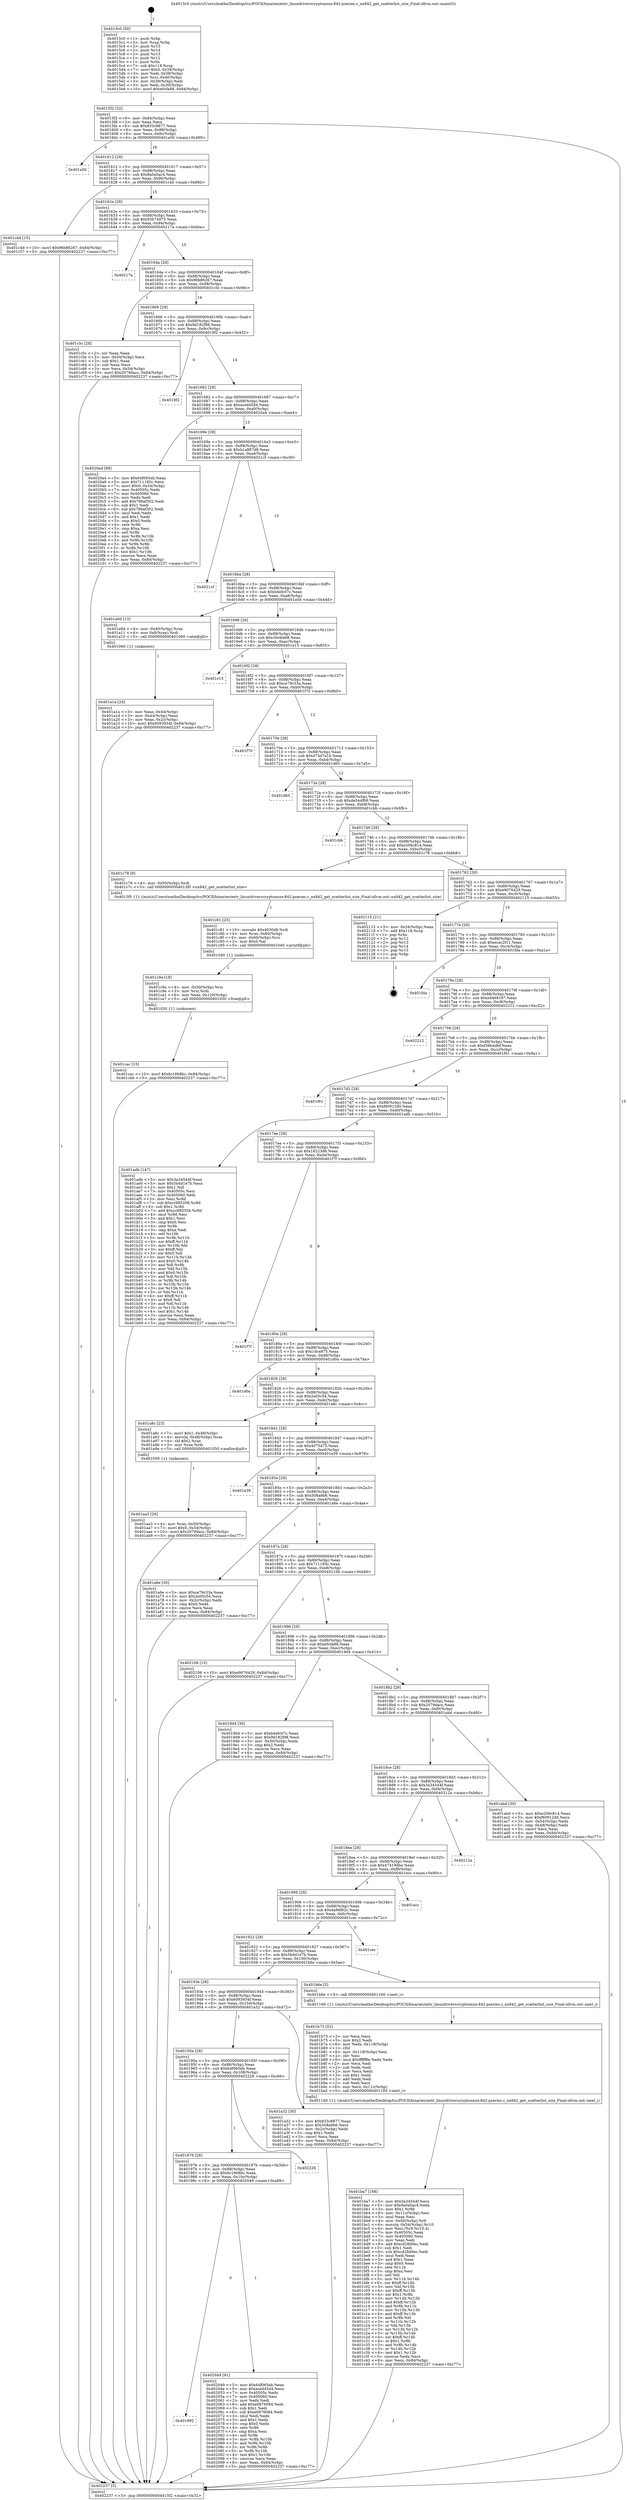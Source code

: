 digraph "0x4015c0" {
  label = "0x4015c0 (/mnt/c/Users/mathe/Desktop/tcc/POCII/binaries/extr_linuxdriverscryptonxnx-842-pseries.c_nx842_get_scatterlist_size_Final-ollvm.out::main(0))"
  labelloc = "t"
  node[shape=record]

  Entry [label="",width=0.3,height=0.3,shape=circle,fillcolor=black,style=filled]
  "0x4015f2" [label="{
     0x4015f2 [32]\l
     | [instrs]\l
     &nbsp;&nbsp;0x4015f2 \<+6\>: mov -0x84(%rbp),%eax\l
     &nbsp;&nbsp;0x4015f8 \<+2\>: mov %eax,%ecx\l
     &nbsp;&nbsp;0x4015fa \<+6\>: sub $0x833c8877,%ecx\l
     &nbsp;&nbsp;0x401600 \<+6\>: mov %eax,-0x88(%rbp)\l
     &nbsp;&nbsp;0x401606 \<+6\>: mov %ecx,-0x8c(%rbp)\l
     &nbsp;&nbsp;0x40160c \<+6\>: je 0000000000401a50 \<main+0x490\>\l
  }"]
  "0x401a50" [label="{
     0x401a50\l
  }", style=dashed]
  "0x401612" [label="{
     0x401612 [28]\l
     | [instrs]\l
     &nbsp;&nbsp;0x401612 \<+5\>: jmp 0000000000401617 \<main+0x57\>\l
     &nbsp;&nbsp;0x401617 \<+6\>: mov -0x88(%rbp),%eax\l
     &nbsp;&nbsp;0x40161d \<+5\>: sub $0x8a0a5ac4,%eax\l
     &nbsp;&nbsp;0x401622 \<+6\>: mov %eax,-0x90(%rbp)\l
     &nbsp;&nbsp;0x401628 \<+6\>: je 0000000000401c4d \<main+0x68d\>\l
  }"]
  Exit [label="",width=0.3,height=0.3,shape=circle,fillcolor=black,style=filled,peripheries=2]
  "0x401c4d" [label="{
     0x401c4d [15]\l
     | [instrs]\l
     &nbsp;&nbsp;0x401c4d \<+10\>: movl $0x96b86267,-0x84(%rbp)\l
     &nbsp;&nbsp;0x401c57 \<+5\>: jmp 0000000000402237 \<main+0xc77\>\l
  }"]
  "0x40162e" [label="{
     0x40162e [28]\l
     | [instrs]\l
     &nbsp;&nbsp;0x40162e \<+5\>: jmp 0000000000401633 \<main+0x73\>\l
     &nbsp;&nbsp;0x401633 \<+6\>: mov -0x88(%rbp),%eax\l
     &nbsp;&nbsp;0x401639 \<+5\>: sub $0x93b74975,%eax\l
     &nbsp;&nbsp;0x40163e \<+6\>: mov %eax,-0x94(%rbp)\l
     &nbsp;&nbsp;0x401644 \<+6\>: je 000000000040217a \<main+0xbba\>\l
  }"]
  "0x401992" [label="{
     0x401992\l
  }", style=dashed]
  "0x40217a" [label="{
     0x40217a\l
  }", style=dashed]
  "0x40164a" [label="{
     0x40164a [28]\l
     | [instrs]\l
     &nbsp;&nbsp;0x40164a \<+5\>: jmp 000000000040164f \<main+0x8f\>\l
     &nbsp;&nbsp;0x40164f \<+6\>: mov -0x88(%rbp),%eax\l
     &nbsp;&nbsp;0x401655 \<+5\>: sub $0x96b86267,%eax\l
     &nbsp;&nbsp;0x40165a \<+6\>: mov %eax,-0x98(%rbp)\l
     &nbsp;&nbsp;0x401660 \<+6\>: je 0000000000401c5c \<main+0x69c\>\l
  }"]
  "0x402049" [label="{
     0x402049 [91]\l
     | [instrs]\l
     &nbsp;&nbsp;0x402049 \<+5\>: mov $0x64f065eb,%eax\l
     &nbsp;&nbsp;0x40204e \<+5\>: mov $0xaced45d4,%ecx\l
     &nbsp;&nbsp;0x402053 \<+7\>: mov 0x40505c,%edx\l
     &nbsp;&nbsp;0x40205a \<+7\>: mov 0x405060,%esi\l
     &nbsp;&nbsp;0x402061 \<+2\>: mov %edx,%edi\l
     &nbsp;&nbsp;0x402063 \<+6\>: add $0xe0876084,%edi\l
     &nbsp;&nbsp;0x402069 \<+3\>: sub $0x1,%edi\l
     &nbsp;&nbsp;0x40206c \<+6\>: sub $0xe0876084,%edi\l
     &nbsp;&nbsp;0x402072 \<+3\>: imul %edi,%edx\l
     &nbsp;&nbsp;0x402075 \<+3\>: and $0x1,%edx\l
     &nbsp;&nbsp;0x402078 \<+3\>: cmp $0x0,%edx\l
     &nbsp;&nbsp;0x40207b \<+4\>: sete %r8b\l
     &nbsp;&nbsp;0x40207f \<+3\>: cmp $0xa,%esi\l
     &nbsp;&nbsp;0x402082 \<+4\>: setl %r9b\l
     &nbsp;&nbsp;0x402086 \<+3\>: mov %r8b,%r10b\l
     &nbsp;&nbsp;0x402089 \<+3\>: and %r9b,%r10b\l
     &nbsp;&nbsp;0x40208c \<+3\>: xor %r9b,%r8b\l
     &nbsp;&nbsp;0x40208f \<+3\>: or %r8b,%r10b\l
     &nbsp;&nbsp;0x402092 \<+4\>: test $0x1,%r10b\l
     &nbsp;&nbsp;0x402096 \<+3\>: cmovne %ecx,%eax\l
     &nbsp;&nbsp;0x402099 \<+6\>: mov %eax,-0x84(%rbp)\l
     &nbsp;&nbsp;0x40209f \<+5\>: jmp 0000000000402237 \<main+0xc77\>\l
  }"]
  "0x401c5c" [label="{
     0x401c5c [28]\l
     | [instrs]\l
     &nbsp;&nbsp;0x401c5c \<+2\>: xor %eax,%eax\l
     &nbsp;&nbsp;0x401c5e \<+3\>: mov -0x54(%rbp),%ecx\l
     &nbsp;&nbsp;0x401c61 \<+3\>: sub $0x1,%eax\l
     &nbsp;&nbsp;0x401c64 \<+2\>: sub %eax,%ecx\l
     &nbsp;&nbsp;0x401c66 \<+3\>: mov %ecx,-0x54(%rbp)\l
     &nbsp;&nbsp;0x401c69 \<+10\>: movl $0x2079dacc,-0x84(%rbp)\l
     &nbsp;&nbsp;0x401c73 \<+5\>: jmp 0000000000402237 \<main+0xc77\>\l
  }"]
  "0x401666" [label="{
     0x401666 [28]\l
     | [instrs]\l
     &nbsp;&nbsp;0x401666 \<+5\>: jmp 000000000040166b \<main+0xab\>\l
     &nbsp;&nbsp;0x40166b \<+6\>: mov -0x88(%rbp),%eax\l
     &nbsp;&nbsp;0x401671 \<+5\>: sub $0x9d182f98,%eax\l
     &nbsp;&nbsp;0x401676 \<+6\>: mov %eax,-0x9c(%rbp)\l
     &nbsp;&nbsp;0x40167c \<+6\>: je 00000000004019f2 \<main+0x432\>\l
  }"]
  "0x401976" [label="{
     0x401976 [28]\l
     | [instrs]\l
     &nbsp;&nbsp;0x401976 \<+5\>: jmp 000000000040197b \<main+0x3bb\>\l
     &nbsp;&nbsp;0x40197b \<+6\>: mov -0x88(%rbp),%eax\l
     &nbsp;&nbsp;0x401981 \<+5\>: sub $0x6c1668bc,%eax\l
     &nbsp;&nbsp;0x401986 \<+6\>: mov %eax,-0x10c(%rbp)\l
     &nbsp;&nbsp;0x40198c \<+6\>: je 0000000000402049 \<main+0xa89\>\l
  }"]
  "0x4019f2" [label="{
     0x4019f2\l
  }", style=dashed]
  "0x401682" [label="{
     0x401682 [28]\l
     | [instrs]\l
     &nbsp;&nbsp;0x401682 \<+5\>: jmp 0000000000401687 \<main+0xc7\>\l
     &nbsp;&nbsp;0x401687 \<+6\>: mov -0x88(%rbp),%eax\l
     &nbsp;&nbsp;0x40168d \<+5\>: sub $0xaced45d4,%eax\l
     &nbsp;&nbsp;0x401692 \<+6\>: mov %eax,-0xa0(%rbp)\l
     &nbsp;&nbsp;0x401698 \<+6\>: je 00000000004020a4 \<main+0xae4\>\l
  }"]
  "0x402226" [label="{
     0x402226\l
  }", style=dashed]
  "0x4020a4" [label="{
     0x4020a4 [98]\l
     | [instrs]\l
     &nbsp;&nbsp;0x4020a4 \<+5\>: mov $0x64f065eb,%eax\l
     &nbsp;&nbsp;0x4020a9 \<+5\>: mov $0x711185c,%ecx\l
     &nbsp;&nbsp;0x4020ae \<+7\>: movl $0x0,-0x34(%rbp)\l
     &nbsp;&nbsp;0x4020b5 \<+7\>: mov 0x40505c,%edx\l
     &nbsp;&nbsp;0x4020bc \<+7\>: mov 0x405060,%esi\l
     &nbsp;&nbsp;0x4020c3 \<+2\>: mov %edx,%edi\l
     &nbsp;&nbsp;0x4020c5 \<+6\>: add $0x786af302,%edi\l
     &nbsp;&nbsp;0x4020cb \<+3\>: sub $0x1,%edi\l
     &nbsp;&nbsp;0x4020ce \<+6\>: sub $0x786af302,%edi\l
     &nbsp;&nbsp;0x4020d4 \<+3\>: imul %edi,%edx\l
     &nbsp;&nbsp;0x4020d7 \<+3\>: and $0x1,%edx\l
     &nbsp;&nbsp;0x4020da \<+3\>: cmp $0x0,%edx\l
     &nbsp;&nbsp;0x4020dd \<+4\>: sete %r8b\l
     &nbsp;&nbsp;0x4020e1 \<+3\>: cmp $0xa,%esi\l
     &nbsp;&nbsp;0x4020e4 \<+4\>: setl %r9b\l
     &nbsp;&nbsp;0x4020e8 \<+3\>: mov %r8b,%r10b\l
     &nbsp;&nbsp;0x4020eb \<+3\>: and %r9b,%r10b\l
     &nbsp;&nbsp;0x4020ee \<+3\>: xor %r9b,%r8b\l
     &nbsp;&nbsp;0x4020f1 \<+3\>: or %r8b,%r10b\l
     &nbsp;&nbsp;0x4020f4 \<+4\>: test $0x1,%r10b\l
     &nbsp;&nbsp;0x4020f8 \<+3\>: cmovne %ecx,%eax\l
     &nbsp;&nbsp;0x4020fb \<+6\>: mov %eax,-0x84(%rbp)\l
     &nbsp;&nbsp;0x402101 \<+5\>: jmp 0000000000402237 \<main+0xc77\>\l
  }"]
  "0x40169e" [label="{
     0x40169e [28]\l
     | [instrs]\l
     &nbsp;&nbsp;0x40169e \<+5\>: jmp 00000000004016a3 \<main+0xe3\>\l
     &nbsp;&nbsp;0x4016a3 \<+6\>: mov -0x88(%rbp),%eax\l
     &nbsp;&nbsp;0x4016a9 \<+5\>: sub $0xb1a887d8,%eax\l
     &nbsp;&nbsp;0x4016ae \<+6\>: mov %eax,-0xa4(%rbp)\l
     &nbsp;&nbsp;0x4016b4 \<+6\>: je 00000000004021cf \<main+0xc0f\>\l
  }"]
  "0x401cac" [label="{
     0x401cac [15]\l
     | [instrs]\l
     &nbsp;&nbsp;0x401cac \<+10\>: movl $0x6c1668bc,-0x84(%rbp)\l
     &nbsp;&nbsp;0x401cb6 \<+5\>: jmp 0000000000402237 \<main+0xc77\>\l
  }"]
  "0x4021cf" [label="{
     0x4021cf\l
  }", style=dashed]
  "0x4016ba" [label="{
     0x4016ba [28]\l
     | [instrs]\l
     &nbsp;&nbsp;0x4016ba \<+5\>: jmp 00000000004016bf \<main+0xff\>\l
     &nbsp;&nbsp;0x4016bf \<+6\>: mov -0x88(%rbp),%eax\l
     &nbsp;&nbsp;0x4016c5 \<+5\>: sub $0xb4efc07c,%eax\l
     &nbsp;&nbsp;0x4016ca \<+6\>: mov %eax,-0xa8(%rbp)\l
     &nbsp;&nbsp;0x4016d0 \<+6\>: je 0000000000401a0d \<main+0x44d\>\l
  }"]
  "0x401c9a" [label="{
     0x401c9a [18]\l
     | [instrs]\l
     &nbsp;&nbsp;0x401c9a \<+4\>: mov -0x50(%rbp),%rsi\l
     &nbsp;&nbsp;0x401c9e \<+3\>: mov %rsi,%rdi\l
     &nbsp;&nbsp;0x401ca1 \<+6\>: mov %eax,-0x120(%rbp)\l
     &nbsp;&nbsp;0x401ca7 \<+5\>: call 0000000000401030 \<free@plt\>\l
     | [calls]\l
     &nbsp;&nbsp;0x401030 \{1\} (unknown)\l
  }"]
  "0x401a0d" [label="{
     0x401a0d [13]\l
     | [instrs]\l
     &nbsp;&nbsp;0x401a0d \<+4\>: mov -0x40(%rbp),%rax\l
     &nbsp;&nbsp;0x401a11 \<+4\>: mov 0x8(%rax),%rdi\l
     &nbsp;&nbsp;0x401a15 \<+5\>: call 0000000000401060 \<atoi@plt\>\l
     | [calls]\l
     &nbsp;&nbsp;0x401060 \{1\} (unknown)\l
  }"]
  "0x4016d6" [label="{
     0x4016d6 [28]\l
     | [instrs]\l
     &nbsp;&nbsp;0x4016d6 \<+5\>: jmp 00000000004016db \<main+0x11b\>\l
     &nbsp;&nbsp;0x4016db \<+6\>: mov -0x88(%rbp),%eax\l
     &nbsp;&nbsp;0x4016e1 \<+5\>: sub $0xc0e4fa68,%eax\l
     &nbsp;&nbsp;0x4016e6 \<+6\>: mov %eax,-0xac(%rbp)\l
     &nbsp;&nbsp;0x4016ec \<+6\>: je 0000000000401e15 \<main+0x855\>\l
  }"]
  "0x401c81" [label="{
     0x401c81 [25]\l
     | [instrs]\l
     &nbsp;&nbsp;0x401c81 \<+10\>: movabs $0x4030d6,%rdi\l
     &nbsp;&nbsp;0x401c8b \<+4\>: mov %rax,-0x60(%rbp)\l
     &nbsp;&nbsp;0x401c8f \<+4\>: mov -0x60(%rbp),%rsi\l
     &nbsp;&nbsp;0x401c93 \<+2\>: mov $0x0,%al\l
     &nbsp;&nbsp;0x401c95 \<+5\>: call 0000000000401040 \<printf@plt\>\l
     | [calls]\l
     &nbsp;&nbsp;0x401040 \{1\} (unknown)\l
  }"]
  "0x401e15" [label="{
     0x401e15\l
  }", style=dashed]
  "0x4016f2" [label="{
     0x4016f2 [28]\l
     | [instrs]\l
     &nbsp;&nbsp;0x4016f2 \<+5\>: jmp 00000000004016f7 \<main+0x137\>\l
     &nbsp;&nbsp;0x4016f7 \<+6\>: mov -0x88(%rbp),%eax\l
     &nbsp;&nbsp;0x4016fd \<+5\>: sub $0xce79c33a,%eax\l
     &nbsp;&nbsp;0x401702 \<+6\>: mov %eax,-0xb0(%rbp)\l
     &nbsp;&nbsp;0x401708 \<+6\>: je 0000000000401f70 \<main+0x9b0\>\l
  }"]
  "0x401ba7" [label="{
     0x401ba7 [166]\l
     | [instrs]\l
     &nbsp;&nbsp;0x401ba7 \<+5\>: mov $0x3a34544f,%ecx\l
     &nbsp;&nbsp;0x401bac \<+5\>: mov $0x8a0a5ac4,%edx\l
     &nbsp;&nbsp;0x401bb1 \<+3\>: mov $0x1,%r8b\l
     &nbsp;&nbsp;0x401bb4 \<+6\>: mov -0x11c(%rbp),%esi\l
     &nbsp;&nbsp;0x401bba \<+3\>: imul %eax,%esi\l
     &nbsp;&nbsp;0x401bbd \<+4\>: mov -0x50(%rbp),%r9\l
     &nbsp;&nbsp;0x401bc1 \<+4\>: movslq -0x54(%rbp),%r10\l
     &nbsp;&nbsp;0x401bc5 \<+4\>: mov %esi,(%r9,%r10,4)\l
     &nbsp;&nbsp;0x401bc9 \<+7\>: mov 0x40505c,%eax\l
     &nbsp;&nbsp;0x401bd0 \<+7\>: mov 0x405060,%esi\l
     &nbsp;&nbsp;0x401bd7 \<+2\>: mov %eax,%edi\l
     &nbsp;&nbsp;0x401bd9 \<+6\>: add $0xcd28d0ec,%edi\l
     &nbsp;&nbsp;0x401bdf \<+3\>: sub $0x1,%edi\l
     &nbsp;&nbsp;0x401be2 \<+6\>: sub $0xcd28d0ec,%edi\l
     &nbsp;&nbsp;0x401be8 \<+3\>: imul %edi,%eax\l
     &nbsp;&nbsp;0x401beb \<+3\>: and $0x1,%eax\l
     &nbsp;&nbsp;0x401bee \<+3\>: cmp $0x0,%eax\l
     &nbsp;&nbsp;0x401bf1 \<+4\>: sete %r11b\l
     &nbsp;&nbsp;0x401bf5 \<+3\>: cmp $0xa,%esi\l
     &nbsp;&nbsp;0x401bf8 \<+3\>: setl %bl\l
     &nbsp;&nbsp;0x401bfb \<+3\>: mov %r11b,%r14b\l
     &nbsp;&nbsp;0x401bfe \<+4\>: xor $0xff,%r14b\l
     &nbsp;&nbsp;0x401c02 \<+3\>: mov %bl,%r15b\l
     &nbsp;&nbsp;0x401c05 \<+4\>: xor $0xff,%r15b\l
     &nbsp;&nbsp;0x401c09 \<+4\>: xor $0x1,%r8b\l
     &nbsp;&nbsp;0x401c0d \<+3\>: mov %r14b,%r12b\l
     &nbsp;&nbsp;0x401c10 \<+4\>: and $0xff,%r12b\l
     &nbsp;&nbsp;0x401c14 \<+3\>: and %r8b,%r11b\l
     &nbsp;&nbsp;0x401c17 \<+3\>: mov %r15b,%r13b\l
     &nbsp;&nbsp;0x401c1a \<+4\>: and $0xff,%r13b\l
     &nbsp;&nbsp;0x401c1e \<+3\>: and %r8b,%bl\l
     &nbsp;&nbsp;0x401c21 \<+3\>: or %r11b,%r12b\l
     &nbsp;&nbsp;0x401c24 \<+3\>: or %bl,%r13b\l
     &nbsp;&nbsp;0x401c27 \<+3\>: xor %r13b,%r12b\l
     &nbsp;&nbsp;0x401c2a \<+3\>: or %r15b,%r14b\l
     &nbsp;&nbsp;0x401c2d \<+4\>: xor $0xff,%r14b\l
     &nbsp;&nbsp;0x401c31 \<+4\>: or $0x1,%r8b\l
     &nbsp;&nbsp;0x401c35 \<+3\>: and %r8b,%r14b\l
     &nbsp;&nbsp;0x401c38 \<+3\>: or %r14b,%r12b\l
     &nbsp;&nbsp;0x401c3b \<+4\>: test $0x1,%r12b\l
     &nbsp;&nbsp;0x401c3f \<+3\>: cmovne %edx,%ecx\l
     &nbsp;&nbsp;0x401c42 \<+6\>: mov %ecx,-0x84(%rbp)\l
     &nbsp;&nbsp;0x401c48 \<+5\>: jmp 0000000000402237 \<main+0xc77\>\l
  }"]
  "0x401f70" [label="{
     0x401f70\l
  }", style=dashed]
  "0x40170e" [label="{
     0x40170e [28]\l
     | [instrs]\l
     &nbsp;&nbsp;0x40170e \<+5\>: jmp 0000000000401713 \<main+0x153\>\l
     &nbsp;&nbsp;0x401713 \<+6\>: mov -0x88(%rbp),%eax\l
     &nbsp;&nbsp;0x401719 \<+5\>: sub $0xd73d7a1b,%eax\l
     &nbsp;&nbsp;0x40171e \<+6\>: mov %eax,-0xb4(%rbp)\l
     &nbsp;&nbsp;0x401724 \<+6\>: je 0000000000401d65 \<main+0x7a5\>\l
  }"]
  "0x401b73" [label="{
     0x401b73 [52]\l
     | [instrs]\l
     &nbsp;&nbsp;0x401b73 \<+2\>: xor %ecx,%ecx\l
     &nbsp;&nbsp;0x401b75 \<+5\>: mov $0x2,%edx\l
     &nbsp;&nbsp;0x401b7a \<+6\>: mov %edx,-0x118(%rbp)\l
     &nbsp;&nbsp;0x401b80 \<+1\>: cltd\l
     &nbsp;&nbsp;0x401b81 \<+6\>: mov -0x118(%rbp),%esi\l
     &nbsp;&nbsp;0x401b87 \<+2\>: idiv %esi\l
     &nbsp;&nbsp;0x401b89 \<+6\>: imul $0xfffffffe,%edx,%edx\l
     &nbsp;&nbsp;0x401b8f \<+2\>: mov %ecx,%edi\l
     &nbsp;&nbsp;0x401b91 \<+2\>: sub %edx,%edi\l
     &nbsp;&nbsp;0x401b93 \<+2\>: mov %ecx,%edx\l
     &nbsp;&nbsp;0x401b95 \<+3\>: sub $0x1,%edx\l
     &nbsp;&nbsp;0x401b98 \<+2\>: add %edx,%edi\l
     &nbsp;&nbsp;0x401b9a \<+2\>: sub %edi,%ecx\l
     &nbsp;&nbsp;0x401b9c \<+6\>: mov %ecx,-0x11c(%rbp)\l
     &nbsp;&nbsp;0x401ba2 \<+5\>: call 0000000000401160 \<next_i\>\l
     | [calls]\l
     &nbsp;&nbsp;0x401160 \{1\} (/mnt/c/Users/mathe/Desktop/tcc/POCII/binaries/extr_linuxdriverscryptonxnx-842-pseries.c_nx842_get_scatterlist_size_Final-ollvm.out::next_i)\l
  }"]
  "0x401d65" [label="{
     0x401d65\l
  }", style=dashed]
  "0x40172a" [label="{
     0x40172a [28]\l
     | [instrs]\l
     &nbsp;&nbsp;0x40172a \<+5\>: jmp 000000000040172f \<main+0x16f\>\l
     &nbsp;&nbsp;0x40172f \<+6\>: mov -0x88(%rbp),%eax\l
     &nbsp;&nbsp;0x401735 \<+5\>: sub $0xde544f68,%eax\l
     &nbsp;&nbsp;0x40173a \<+6\>: mov %eax,-0xb8(%rbp)\l
     &nbsp;&nbsp;0x401740 \<+6\>: je 0000000000401cbb \<main+0x6fb\>\l
  }"]
  "0x401aa3" [label="{
     0x401aa3 [26]\l
     | [instrs]\l
     &nbsp;&nbsp;0x401aa3 \<+4\>: mov %rax,-0x50(%rbp)\l
     &nbsp;&nbsp;0x401aa7 \<+7\>: movl $0x0,-0x54(%rbp)\l
     &nbsp;&nbsp;0x401aae \<+10\>: movl $0x2079dacc,-0x84(%rbp)\l
     &nbsp;&nbsp;0x401ab8 \<+5\>: jmp 0000000000402237 \<main+0xc77\>\l
  }"]
  "0x401cbb" [label="{
     0x401cbb\l
  }", style=dashed]
  "0x401746" [label="{
     0x401746 [28]\l
     | [instrs]\l
     &nbsp;&nbsp;0x401746 \<+5\>: jmp 000000000040174b \<main+0x18b\>\l
     &nbsp;&nbsp;0x40174b \<+6\>: mov -0x88(%rbp),%eax\l
     &nbsp;&nbsp;0x401751 \<+5\>: sub $0xe206c814,%eax\l
     &nbsp;&nbsp;0x401756 \<+6\>: mov %eax,-0xbc(%rbp)\l
     &nbsp;&nbsp;0x40175c \<+6\>: je 0000000000401c78 \<main+0x6b8\>\l
  }"]
  "0x40195a" [label="{
     0x40195a [28]\l
     | [instrs]\l
     &nbsp;&nbsp;0x40195a \<+5\>: jmp 000000000040195f \<main+0x39f\>\l
     &nbsp;&nbsp;0x40195f \<+6\>: mov -0x88(%rbp),%eax\l
     &nbsp;&nbsp;0x401965 \<+5\>: sub $0x64f065eb,%eax\l
     &nbsp;&nbsp;0x40196a \<+6\>: mov %eax,-0x108(%rbp)\l
     &nbsp;&nbsp;0x401970 \<+6\>: je 0000000000402226 \<main+0xc66\>\l
  }"]
  "0x401c78" [label="{
     0x401c78 [9]\l
     | [instrs]\l
     &nbsp;&nbsp;0x401c78 \<+4\>: mov -0x50(%rbp),%rdi\l
     &nbsp;&nbsp;0x401c7c \<+5\>: call 00000000004013f0 \<nx842_get_scatterlist_size\>\l
     | [calls]\l
     &nbsp;&nbsp;0x4013f0 \{1\} (/mnt/c/Users/mathe/Desktop/tcc/POCII/binaries/extr_linuxdriverscryptonxnx-842-pseries.c_nx842_get_scatterlist_size_Final-ollvm.out::nx842_get_scatterlist_size)\l
  }"]
  "0x401762" [label="{
     0x401762 [28]\l
     | [instrs]\l
     &nbsp;&nbsp;0x401762 \<+5\>: jmp 0000000000401767 \<main+0x1a7\>\l
     &nbsp;&nbsp;0x401767 \<+6\>: mov -0x88(%rbp),%eax\l
     &nbsp;&nbsp;0x40176d \<+5\>: sub $0xe9076429,%eax\l
     &nbsp;&nbsp;0x401772 \<+6\>: mov %eax,-0xc0(%rbp)\l
     &nbsp;&nbsp;0x401778 \<+6\>: je 0000000000402115 \<main+0xb55\>\l
  }"]
  "0x401a32" [label="{
     0x401a32 [30]\l
     | [instrs]\l
     &nbsp;&nbsp;0x401a32 \<+5\>: mov $0x833c8877,%eax\l
     &nbsp;&nbsp;0x401a37 \<+5\>: mov $0x508a9b6,%ecx\l
     &nbsp;&nbsp;0x401a3c \<+3\>: mov -0x2c(%rbp),%edx\l
     &nbsp;&nbsp;0x401a3f \<+3\>: cmp $0x1,%edx\l
     &nbsp;&nbsp;0x401a42 \<+3\>: cmovl %ecx,%eax\l
     &nbsp;&nbsp;0x401a45 \<+6\>: mov %eax,-0x84(%rbp)\l
     &nbsp;&nbsp;0x401a4b \<+5\>: jmp 0000000000402237 \<main+0xc77\>\l
  }"]
  "0x402115" [label="{
     0x402115 [21]\l
     | [instrs]\l
     &nbsp;&nbsp;0x402115 \<+3\>: mov -0x34(%rbp),%eax\l
     &nbsp;&nbsp;0x402118 \<+7\>: add $0x118,%rsp\l
     &nbsp;&nbsp;0x40211f \<+1\>: pop %rbx\l
     &nbsp;&nbsp;0x402120 \<+2\>: pop %r12\l
     &nbsp;&nbsp;0x402122 \<+2\>: pop %r13\l
     &nbsp;&nbsp;0x402124 \<+2\>: pop %r14\l
     &nbsp;&nbsp;0x402126 \<+2\>: pop %r15\l
     &nbsp;&nbsp;0x402128 \<+1\>: pop %rbp\l
     &nbsp;&nbsp;0x402129 \<+1\>: ret\l
  }"]
  "0x40177e" [label="{
     0x40177e [28]\l
     | [instrs]\l
     &nbsp;&nbsp;0x40177e \<+5\>: jmp 0000000000401783 \<main+0x1c3\>\l
     &nbsp;&nbsp;0x401783 \<+6\>: mov -0x88(%rbp),%eax\l
     &nbsp;&nbsp;0x401789 \<+5\>: sub $0xecac2f11,%eax\l
     &nbsp;&nbsp;0x40178e \<+6\>: mov %eax,-0xc4(%rbp)\l
     &nbsp;&nbsp;0x401794 \<+6\>: je 0000000000401fda \<main+0xa1a\>\l
  }"]
  "0x40193e" [label="{
     0x40193e [28]\l
     | [instrs]\l
     &nbsp;&nbsp;0x40193e \<+5\>: jmp 0000000000401943 \<main+0x383\>\l
     &nbsp;&nbsp;0x401943 \<+6\>: mov -0x88(%rbp),%eax\l
     &nbsp;&nbsp;0x401949 \<+5\>: sub $0x6093934f,%eax\l
     &nbsp;&nbsp;0x40194e \<+6\>: mov %eax,-0x104(%rbp)\l
     &nbsp;&nbsp;0x401954 \<+6\>: je 0000000000401a32 \<main+0x472\>\l
  }"]
  "0x401fda" [label="{
     0x401fda\l
  }", style=dashed]
  "0x40179a" [label="{
     0x40179a [28]\l
     | [instrs]\l
     &nbsp;&nbsp;0x40179a \<+5\>: jmp 000000000040179f \<main+0x1df\>\l
     &nbsp;&nbsp;0x40179f \<+6\>: mov -0x88(%rbp),%eax\l
     &nbsp;&nbsp;0x4017a5 \<+5\>: sub $0xed468187,%eax\l
     &nbsp;&nbsp;0x4017aa \<+6\>: mov %eax,-0xc8(%rbp)\l
     &nbsp;&nbsp;0x4017b0 \<+6\>: je 0000000000402212 \<main+0xc52\>\l
  }"]
  "0x401b6e" [label="{
     0x401b6e [5]\l
     | [instrs]\l
     &nbsp;&nbsp;0x401b6e \<+5\>: call 0000000000401160 \<next_i\>\l
     | [calls]\l
     &nbsp;&nbsp;0x401160 \{1\} (/mnt/c/Users/mathe/Desktop/tcc/POCII/binaries/extr_linuxdriverscryptonxnx-842-pseries.c_nx842_get_scatterlist_size_Final-ollvm.out::next_i)\l
  }"]
  "0x402212" [label="{
     0x402212\l
  }", style=dashed]
  "0x4017b6" [label="{
     0x4017b6 [28]\l
     | [instrs]\l
     &nbsp;&nbsp;0x4017b6 \<+5\>: jmp 00000000004017bb \<main+0x1fb\>\l
     &nbsp;&nbsp;0x4017bb \<+6\>: mov -0x88(%rbp),%eax\l
     &nbsp;&nbsp;0x4017c1 \<+5\>: sub $0xf38b4dbf,%eax\l
     &nbsp;&nbsp;0x4017c6 \<+6\>: mov %eax,-0xcc(%rbp)\l
     &nbsp;&nbsp;0x4017cc \<+6\>: je 0000000000401f61 \<main+0x9a1\>\l
  }"]
  "0x401922" [label="{
     0x401922 [28]\l
     | [instrs]\l
     &nbsp;&nbsp;0x401922 \<+5\>: jmp 0000000000401927 \<main+0x367\>\l
     &nbsp;&nbsp;0x401927 \<+6\>: mov -0x88(%rbp),%eax\l
     &nbsp;&nbsp;0x40192d \<+5\>: sub $0x5b4d1e7b,%eax\l
     &nbsp;&nbsp;0x401932 \<+6\>: mov %eax,-0x100(%rbp)\l
     &nbsp;&nbsp;0x401938 \<+6\>: je 0000000000401b6e \<main+0x5ae\>\l
  }"]
  "0x401f61" [label="{
     0x401f61\l
  }", style=dashed]
  "0x4017d2" [label="{
     0x4017d2 [28]\l
     | [instrs]\l
     &nbsp;&nbsp;0x4017d2 \<+5\>: jmp 00000000004017d7 \<main+0x217\>\l
     &nbsp;&nbsp;0x4017d7 \<+6\>: mov -0x88(%rbp),%eax\l
     &nbsp;&nbsp;0x4017dd \<+5\>: sub $0xf60912d0,%eax\l
     &nbsp;&nbsp;0x4017e2 \<+6\>: mov %eax,-0xd0(%rbp)\l
     &nbsp;&nbsp;0x4017e8 \<+6\>: je 0000000000401adb \<main+0x51b\>\l
  }"]
  "0x401cec" [label="{
     0x401cec\l
  }", style=dashed]
  "0x401adb" [label="{
     0x401adb [147]\l
     | [instrs]\l
     &nbsp;&nbsp;0x401adb \<+5\>: mov $0x3a34544f,%eax\l
     &nbsp;&nbsp;0x401ae0 \<+5\>: mov $0x5b4d1e7b,%ecx\l
     &nbsp;&nbsp;0x401ae5 \<+2\>: mov $0x1,%dl\l
     &nbsp;&nbsp;0x401ae7 \<+7\>: mov 0x40505c,%esi\l
     &nbsp;&nbsp;0x401aee \<+7\>: mov 0x405060,%edi\l
     &nbsp;&nbsp;0x401af5 \<+3\>: mov %esi,%r8d\l
     &nbsp;&nbsp;0x401af8 \<+7\>: sub $0xcc985358,%r8d\l
     &nbsp;&nbsp;0x401aff \<+4\>: sub $0x1,%r8d\l
     &nbsp;&nbsp;0x401b03 \<+7\>: add $0xcc985358,%r8d\l
     &nbsp;&nbsp;0x401b0a \<+4\>: imul %r8d,%esi\l
     &nbsp;&nbsp;0x401b0e \<+3\>: and $0x1,%esi\l
     &nbsp;&nbsp;0x401b11 \<+3\>: cmp $0x0,%esi\l
     &nbsp;&nbsp;0x401b14 \<+4\>: sete %r9b\l
     &nbsp;&nbsp;0x401b18 \<+3\>: cmp $0xa,%edi\l
     &nbsp;&nbsp;0x401b1b \<+4\>: setl %r10b\l
     &nbsp;&nbsp;0x401b1f \<+3\>: mov %r9b,%r11b\l
     &nbsp;&nbsp;0x401b22 \<+4\>: xor $0xff,%r11b\l
     &nbsp;&nbsp;0x401b26 \<+3\>: mov %r10b,%bl\l
     &nbsp;&nbsp;0x401b29 \<+3\>: xor $0xff,%bl\l
     &nbsp;&nbsp;0x401b2c \<+3\>: xor $0x0,%dl\l
     &nbsp;&nbsp;0x401b2f \<+3\>: mov %r11b,%r14b\l
     &nbsp;&nbsp;0x401b32 \<+4\>: and $0x0,%r14b\l
     &nbsp;&nbsp;0x401b36 \<+3\>: and %dl,%r9b\l
     &nbsp;&nbsp;0x401b39 \<+3\>: mov %bl,%r15b\l
     &nbsp;&nbsp;0x401b3c \<+4\>: and $0x0,%r15b\l
     &nbsp;&nbsp;0x401b40 \<+3\>: and %dl,%r10b\l
     &nbsp;&nbsp;0x401b43 \<+3\>: or %r9b,%r14b\l
     &nbsp;&nbsp;0x401b46 \<+3\>: or %r10b,%r15b\l
     &nbsp;&nbsp;0x401b49 \<+3\>: xor %r15b,%r14b\l
     &nbsp;&nbsp;0x401b4c \<+3\>: or %bl,%r11b\l
     &nbsp;&nbsp;0x401b4f \<+4\>: xor $0xff,%r11b\l
     &nbsp;&nbsp;0x401b53 \<+3\>: or $0x0,%dl\l
     &nbsp;&nbsp;0x401b56 \<+3\>: and %dl,%r11b\l
     &nbsp;&nbsp;0x401b59 \<+3\>: or %r11b,%r14b\l
     &nbsp;&nbsp;0x401b5c \<+4\>: test $0x1,%r14b\l
     &nbsp;&nbsp;0x401b60 \<+3\>: cmovne %ecx,%eax\l
     &nbsp;&nbsp;0x401b63 \<+6\>: mov %eax,-0x84(%rbp)\l
     &nbsp;&nbsp;0x401b69 \<+5\>: jmp 0000000000402237 \<main+0xc77\>\l
  }"]
  "0x4017ee" [label="{
     0x4017ee [28]\l
     | [instrs]\l
     &nbsp;&nbsp;0x4017ee \<+5\>: jmp 00000000004017f3 \<main+0x233\>\l
     &nbsp;&nbsp;0x4017f3 \<+6\>: mov -0x88(%rbp),%eax\l
     &nbsp;&nbsp;0x4017f9 \<+5\>: sub $0x18223d6,%eax\l
     &nbsp;&nbsp;0x4017fe \<+6\>: mov %eax,-0xd4(%rbp)\l
     &nbsp;&nbsp;0x401804 \<+6\>: je 0000000000401f7f \<main+0x9bf\>\l
  }"]
  "0x401906" [label="{
     0x401906 [28]\l
     | [instrs]\l
     &nbsp;&nbsp;0x401906 \<+5\>: jmp 000000000040190b \<main+0x34b\>\l
     &nbsp;&nbsp;0x40190b \<+6\>: mov -0x88(%rbp),%eax\l
     &nbsp;&nbsp;0x401911 \<+5\>: sub $0x4a96f62c,%eax\l
     &nbsp;&nbsp;0x401916 \<+6\>: mov %eax,-0xfc(%rbp)\l
     &nbsp;&nbsp;0x40191c \<+6\>: je 0000000000401cec \<main+0x72c\>\l
  }"]
  "0x401f7f" [label="{
     0x401f7f\l
  }", style=dashed]
  "0x40180a" [label="{
     0x40180a [28]\l
     | [instrs]\l
     &nbsp;&nbsp;0x40180a \<+5\>: jmp 000000000040180f \<main+0x24f\>\l
     &nbsp;&nbsp;0x40180f \<+6\>: mov -0x88(%rbp),%eax\l
     &nbsp;&nbsp;0x401815 \<+5\>: sub $0x1dce875,%eax\l
     &nbsp;&nbsp;0x40181a \<+6\>: mov %eax,-0xd8(%rbp)\l
     &nbsp;&nbsp;0x401820 \<+6\>: je 0000000000401d0a \<main+0x74a\>\l
  }"]
  "0x401ecc" [label="{
     0x401ecc\l
  }", style=dashed]
  "0x401d0a" [label="{
     0x401d0a\l
  }", style=dashed]
  "0x401826" [label="{
     0x401826 [28]\l
     | [instrs]\l
     &nbsp;&nbsp;0x401826 \<+5\>: jmp 000000000040182b \<main+0x26b\>\l
     &nbsp;&nbsp;0x40182b \<+6\>: mov -0x88(%rbp),%eax\l
     &nbsp;&nbsp;0x401831 \<+5\>: sub $0x2e05c54,%eax\l
     &nbsp;&nbsp;0x401836 \<+6\>: mov %eax,-0xdc(%rbp)\l
     &nbsp;&nbsp;0x40183c \<+6\>: je 0000000000401a8c \<main+0x4cc\>\l
  }"]
  "0x4018ea" [label="{
     0x4018ea [28]\l
     | [instrs]\l
     &nbsp;&nbsp;0x4018ea \<+5\>: jmp 00000000004018ef \<main+0x32f\>\l
     &nbsp;&nbsp;0x4018ef \<+6\>: mov -0x88(%rbp),%eax\l
     &nbsp;&nbsp;0x4018f5 \<+5\>: sub $0x47419dbe,%eax\l
     &nbsp;&nbsp;0x4018fa \<+6\>: mov %eax,-0xf8(%rbp)\l
     &nbsp;&nbsp;0x401900 \<+6\>: je 0000000000401ecc \<main+0x90c\>\l
  }"]
  "0x401a8c" [label="{
     0x401a8c [23]\l
     | [instrs]\l
     &nbsp;&nbsp;0x401a8c \<+7\>: movl $0x1,-0x48(%rbp)\l
     &nbsp;&nbsp;0x401a93 \<+4\>: movslq -0x48(%rbp),%rax\l
     &nbsp;&nbsp;0x401a97 \<+4\>: shl $0x2,%rax\l
     &nbsp;&nbsp;0x401a9b \<+3\>: mov %rax,%rdi\l
     &nbsp;&nbsp;0x401a9e \<+5\>: call 0000000000401050 \<malloc@plt\>\l
     | [calls]\l
     &nbsp;&nbsp;0x401050 \{1\} (unknown)\l
  }"]
  "0x401842" [label="{
     0x401842 [28]\l
     | [instrs]\l
     &nbsp;&nbsp;0x401842 \<+5\>: jmp 0000000000401847 \<main+0x287\>\l
     &nbsp;&nbsp;0x401847 \<+6\>: mov -0x88(%rbp),%eax\l
     &nbsp;&nbsp;0x40184d \<+5\>: sub $0x4075475,%eax\l
     &nbsp;&nbsp;0x401852 \<+6\>: mov %eax,-0xe0(%rbp)\l
     &nbsp;&nbsp;0x401858 \<+6\>: je 0000000000401e39 \<main+0x879\>\l
  }"]
  "0x40212a" [label="{
     0x40212a\l
  }", style=dashed]
  "0x401e39" [label="{
     0x401e39\l
  }", style=dashed]
  "0x40185e" [label="{
     0x40185e [28]\l
     | [instrs]\l
     &nbsp;&nbsp;0x40185e \<+5\>: jmp 0000000000401863 \<main+0x2a3\>\l
     &nbsp;&nbsp;0x401863 \<+6\>: mov -0x88(%rbp),%eax\l
     &nbsp;&nbsp;0x401869 \<+5\>: sub $0x508a9b6,%eax\l
     &nbsp;&nbsp;0x40186e \<+6\>: mov %eax,-0xe4(%rbp)\l
     &nbsp;&nbsp;0x401874 \<+6\>: je 0000000000401a6e \<main+0x4ae\>\l
  }"]
  "0x4018ce" [label="{
     0x4018ce [28]\l
     | [instrs]\l
     &nbsp;&nbsp;0x4018ce \<+5\>: jmp 00000000004018d3 \<main+0x313\>\l
     &nbsp;&nbsp;0x4018d3 \<+6\>: mov -0x88(%rbp),%eax\l
     &nbsp;&nbsp;0x4018d9 \<+5\>: sub $0x3a34544f,%eax\l
     &nbsp;&nbsp;0x4018de \<+6\>: mov %eax,-0xf4(%rbp)\l
     &nbsp;&nbsp;0x4018e4 \<+6\>: je 000000000040212a \<main+0xb6a\>\l
  }"]
  "0x401a6e" [label="{
     0x401a6e [30]\l
     | [instrs]\l
     &nbsp;&nbsp;0x401a6e \<+5\>: mov $0xce79c33a,%eax\l
     &nbsp;&nbsp;0x401a73 \<+5\>: mov $0x2e05c54,%ecx\l
     &nbsp;&nbsp;0x401a78 \<+3\>: mov -0x2c(%rbp),%edx\l
     &nbsp;&nbsp;0x401a7b \<+3\>: cmp $0x0,%edx\l
     &nbsp;&nbsp;0x401a7e \<+3\>: cmove %ecx,%eax\l
     &nbsp;&nbsp;0x401a81 \<+6\>: mov %eax,-0x84(%rbp)\l
     &nbsp;&nbsp;0x401a87 \<+5\>: jmp 0000000000402237 \<main+0xc77\>\l
  }"]
  "0x40187a" [label="{
     0x40187a [28]\l
     | [instrs]\l
     &nbsp;&nbsp;0x40187a \<+5\>: jmp 000000000040187f \<main+0x2bf\>\l
     &nbsp;&nbsp;0x40187f \<+6\>: mov -0x88(%rbp),%eax\l
     &nbsp;&nbsp;0x401885 \<+5\>: sub $0x711185c,%eax\l
     &nbsp;&nbsp;0x40188a \<+6\>: mov %eax,-0xe8(%rbp)\l
     &nbsp;&nbsp;0x401890 \<+6\>: je 0000000000402106 \<main+0xb46\>\l
  }"]
  "0x401abd" [label="{
     0x401abd [30]\l
     | [instrs]\l
     &nbsp;&nbsp;0x401abd \<+5\>: mov $0xe206c814,%eax\l
     &nbsp;&nbsp;0x401ac2 \<+5\>: mov $0xf60912d0,%ecx\l
     &nbsp;&nbsp;0x401ac7 \<+3\>: mov -0x54(%rbp),%edx\l
     &nbsp;&nbsp;0x401aca \<+3\>: cmp -0x48(%rbp),%edx\l
     &nbsp;&nbsp;0x401acd \<+3\>: cmovl %ecx,%eax\l
     &nbsp;&nbsp;0x401ad0 \<+6\>: mov %eax,-0x84(%rbp)\l
     &nbsp;&nbsp;0x401ad6 \<+5\>: jmp 0000000000402237 \<main+0xc77\>\l
  }"]
  "0x402106" [label="{
     0x402106 [15]\l
     | [instrs]\l
     &nbsp;&nbsp;0x402106 \<+10\>: movl $0xe9076429,-0x84(%rbp)\l
     &nbsp;&nbsp;0x402110 \<+5\>: jmp 0000000000402237 \<main+0xc77\>\l
  }"]
  "0x401896" [label="{
     0x401896 [28]\l
     | [instrs]\l
     &nbsp;&nbsp;0x401896 \<+5\>: jmp 000000000040189b \<main+0x2db\>\l
     &nbsp;&nbsp;0x40189b \<+6\>: mov -0x88(%rbp),%eax\l
     &nbsp;&nbsp;0x4018a1 \<+5\>: sub $0xe0cfa88,%eax\l
     &nbsp;&nbsp;0x4018a6 \<+6\>: mov %eax,-0xec(%rbp)\l
     &nbsp;&nbsp;0x4018ac \<+6\>: je 00000000004019d4 \<main+0x414\>\l
  }"]
  "0x401a1a" [label="{
     0x401a1a [24]\l
     | [instrs]\l
     &nbsp;&nbsp;0x401a1a \<+3\>: mov %eax,-0x44(%rbp)\l
     &nbsp;&nbsp;0x401a1d \<+3\>: mov -0x44(%rbp),%eax\l
     &nbsp;&nbsp;0x401a20 \<+3\>: mov %eax,-0x2c(%rbp)\l
     &nbsp;&nbsp;0x401a23 \<+10\>: movl $0x6093934f,-0x84(%rbp)\l
     &nbsp;&nbsp;0x401a2d \<+5\>: jmp 0000000000402237 \<main+0xc77\>\l
  }"]
  "0x4019d4" [label="{
     0x4019d4 [30]\l
     | [instrs]\l
     &nbsp;&nbsp;0x4019d4 \<+5\>: mov $0xb4efc07c,%eax\l
     &nbsp;&nbsp;0x4019d9 \<+5\>: mov $0x9d182f98,%ecx\l
     &nbsp;&nbsp;0x4019de \<+3\>: mov -0x30(%rbp),%edx\l
     &nbsp;&nbsp;0x4019e1 \<+3\>: cmp $0x2,%edx\l
     &nbsp;&nbsp;0x4019e4 \<+3\>: cmovne %ecx,%eax\l
     &nbsp;&nbsp;0x4019e7 \<+6\>: mov %eax,-0x84(%rbp)\l
     &nbsp;&nbsp;0x4019ed \<+5\>: jmp 0000000000402237 \<main+0xc77\>\l
  }"]
  "0x4018b2" [label="{
     0x4018b2 [28]\l
     | [instrs]\l
     &nbsp;&nbsp;0x4018b2 \<+5\>: jmp 00000000004018b7 \<main+0x2f7\>\l
     &nbsp;&nbsp;0x4018b7 \<+6\>: mov -0x88(%rbp),%eax\l
     &nbsp;&nbsp;0x4018bd \<+5\>: sub $0x2079dacc,%eax\l
     &nbsp;&nbsp;0x4018c2 \<+6\>: mov %eax,-0xf0(%rbp)\l
     &nbsp;&nbsp;0x4018c8 \<+6\>: je 0000000000401abd \<main+0x4fd\>\l
  }"]
  "0x402237" [label="{
     0x402237 [5]\l
     | [instrs]\l
     &nbsp;&nbsp;0x402237 \<+5\>: jmp 00000000004015f2 \<main+0x32\>\l
  }"]
  "0x4015c0" [label="{
     0x4015c0 [50]\l
     | [instrs]\l
     &nbsp;&nbsp;0x4015c0 \<+1\>: push %rbp\l
     &nbsp;&nbsp;0x4015c1 \<+3\>: mov %rsp,%rbp\l
     &nbsp;&nbsp;0x4015c4 \<+2\>: push %r15\l
     &nbsp;&nbsp;0x4015c6 \<+2\>: push %r14\l
     &nbsp;&nbsp;0x4015c8 \<+2\>: push %r13\l
     &nbsp;&nbsp;0x4015ca \<+2\>: push %r12\l
     &nbsp;&nbsp;0x4015cc \<+1\>: push %rbx\l
     &nbsp;&nbsp;0x4015cd \<+7\>: sub $0x118,%rsp\l
     &nbsp;&nbsp;0x4015d4 \<+7\>: movl $0x0,-0x34(%rbp)\l
     &nbsp;&nbsp;0x4015db \<+3\>: mov %edi,-0x38(%rbp)\l
     &nbsp;&nbsp;0x4015de \<+4\>: mov %rsi,-0x40(%rbp)\l
     &nbsp;&nbsp;0x4015e2 \<+3\>: mov -0x38(%rbp),%edi\l
     &nbsp;&nbsp;0x4015e5 \<+3\>: mov %edi,-0x30(%rbp)\l
     &nbsp;&nbsp;0x4015e8 \<+10\>: movl $0xe0cfa88,-0x84(%rbp)\l
  }"]
  Entry -> "0x4015c0" [label=" 1"]
  "0x4015f2" -> "0x401a50" [label=" 0"]
  "0x4015f2" -> "0x401612" [label=" 16"]
  "0x402115" -> Exit [label=" 1"]
  "0x401612" -> "0x401c4d" [label=" 1"]
  "0x401612" -> "0x40162e" [label=" 15"]
  "0x402106" -> "0x402237" [label=" 1"]
  "0x40162e" -> "0x40217a" [label=" 0"]
  "0x40162e" -> "0x40164a" [label=" 15"]
  "0x4020a4" -> "0x402237" [label=" 1"]
  "0x40164a" -> "0x401c5c" [label=" 1"]
  "0x40164a" -> "0x401666" [label=" 14"]
  "0x402049" -> "0x402237" [label=" 1"]
  "0x401666" -> "0x4019f2" [label=" 0"]
  "0x401666" -> "0x401682" [label=" 14"]
  "0x401976" -> "0x402049" [label=" 1"]
  "0x401682" -> "0x4020a4" [label=" 1"]
  "0x401682" -> "0x40169e" [label=" 13"]
  "0x401976" -> "0x401992" [label=" 0"]
  "0x40169e" -> "0x4021cf" [label=" 0"]
  "0x40169e" -> "0x4016ba" [label=" 13"]
  "0x40195a" -> "0x402226" [label=" 0"]
  "0x4016ba" -> "0x401a0d" [label=" 1"]
  "0x4016ba" -> "0x4016d6" [label=" 12"]
  "0x40195a" -> "0x401976" [label=" 1"]
  "0x4016d6" -> "0x401e15" [label=" 0"]
  "0x4016d6" -> "0x4016f2" [label=" 12"]
  "0x401cac" -> "0x402237" [label=" 1"]
  "0x4016f2" -> "0x401f70" [label=" 0"]
  "0x4016f2" -> "0x40170e" [label=" 12"]
  "0x401c9a" -> "0x401cac" [label=" 1"]
  "0x40170e" -> "0x401d65" [label=" 0"]
  "0x40170e" -> "0x40172a" [label=" 12"]
  "0x401c81" -> "0x401c9a" [label=" 1"]
  "0x40172a" -> "0x401cbb" [label=" 0"]
  "0x40172a" -> "0x401746" [label=" 12"]
  "0x401c78" -> "0x401c81" [label=" 1"]
  "0x401746" -> "0x401c78" [label=" 1"]
  "0x401746" -> "0x401762" [label=" 11"]
  "0x401c5c" -> "0x402237" [label=" 1"]
  "0x401762" -> "0x402115" [label=" 1"]
  "0x401762" -> "0x40177e" [label=" 10"]
  "0x401c4d" -> "0x402237" [label=" 1"]
  "0x40177e" -> "0x401fda" [label=" 0"]
  "0x40177e" -> "0x40179a" [label=" 10"]
  "0x401b73" -> "0x401ba7" [label=" 1"]
  "0x40179a" -> "0x402212" [label=" 0"]
  "0x40179a" -> "0x4017b6" [label=" 10"]
  "0x401b6e" -> "0x401b73" [label=" 1"]
  "0x4017b6" -> "0x401f61" [label=" 0"]
  "0x4017b6" -> "0x4017d2" [label=" 10"]
  "0x401abd" -> "0x402237" [label=" 2"]
  "0x4017d2" -> "0x401adb" [label=" 1"]
  "0x4017d2" -> "0x4017ee" [label=" 9"]
  "0x401aa3" -> "0x402237" [label=" 1"]
  "0x4017ee" -> "0x401f7f" [label=" 0"]
  "0x4017ee" -> "0x40180a" [label=" 9"]
  "0x401a6e" -> "0x402237" [label=" 1"]
  "0x40180a" -> "0x401d0a" [label=" 0"]
  "0x40180a" -> "0x401826" [label=" 9"]
  "0x401a32" -> "0x402237" [label=" 1"]
  "0x401826" -> "0x401a8c" [label=" 1"]
  "0x401826" -> "0x401842" [label=" 8"]
  "0x40193e" -> "0x401a32" [label=" 1"]
  "0x401842" -> "0x401e39" [label=" 0"]
  "0x401842" -> "0x40185e" [label=" 8"]
  "0x401ba7" -> "0x402237" [label=" 1"]
  "0x40185e" -> "0x401a6e" [label=" 1"]
  "0x40185e" -> "0x40187a" [label=" 7"]
  "0x401922" -> "0x401b6e" [label=" 1"]
  "0x40187a" -> "0x402106" [label=" 1"]
  "0x40187a" -> "0x401896" [label=" 6"]
  "0x401adb" -> "0x402237" [label=" 1"]
  "0x401896" -> "0x4019d4" [label=" 1"]
  "0x401896" -> "0x4018b2" [label=" 5"]
  "0x4019d4" -> "0x402237" [label=" 1"]
  "0x4015c0" -> "0x4015f2" [label=" 1"]
  "0x402237" -> "0x4015f2" [label=" 15"]
  "0x401a0d" -> "0x401a1a" [label=" 1"]
  "0x401a1a" -> "0x402237" [label=" 1"]
  "0x401906" -> "0x401922" [label=" 3"]
  "0x4018b2" -> "0x401abd" [label=" 2"]
  "0x4018b2" -> "0x4018ce" [label=" 3"]
  "0x401922" -> "0x40193e" [label=" 2"]
  "0x4018ce" -> "0x40212a" [label=" 0"]
  "0x4018ce" -> "0x4018ea" [label=" 3"]
  "0x40193e" -> "0x40195a" [label=" 1"]
  "0x4018ea" -> "0x401ecc" [label=" 0"]
  "0x4018ea" -> "0x401906" [label=" 3"]
  "0x401a8c" -> "0x401aa3" [label=" 1"]
  "0x401906" -> "0x401cec" [label=" 0"]
}
